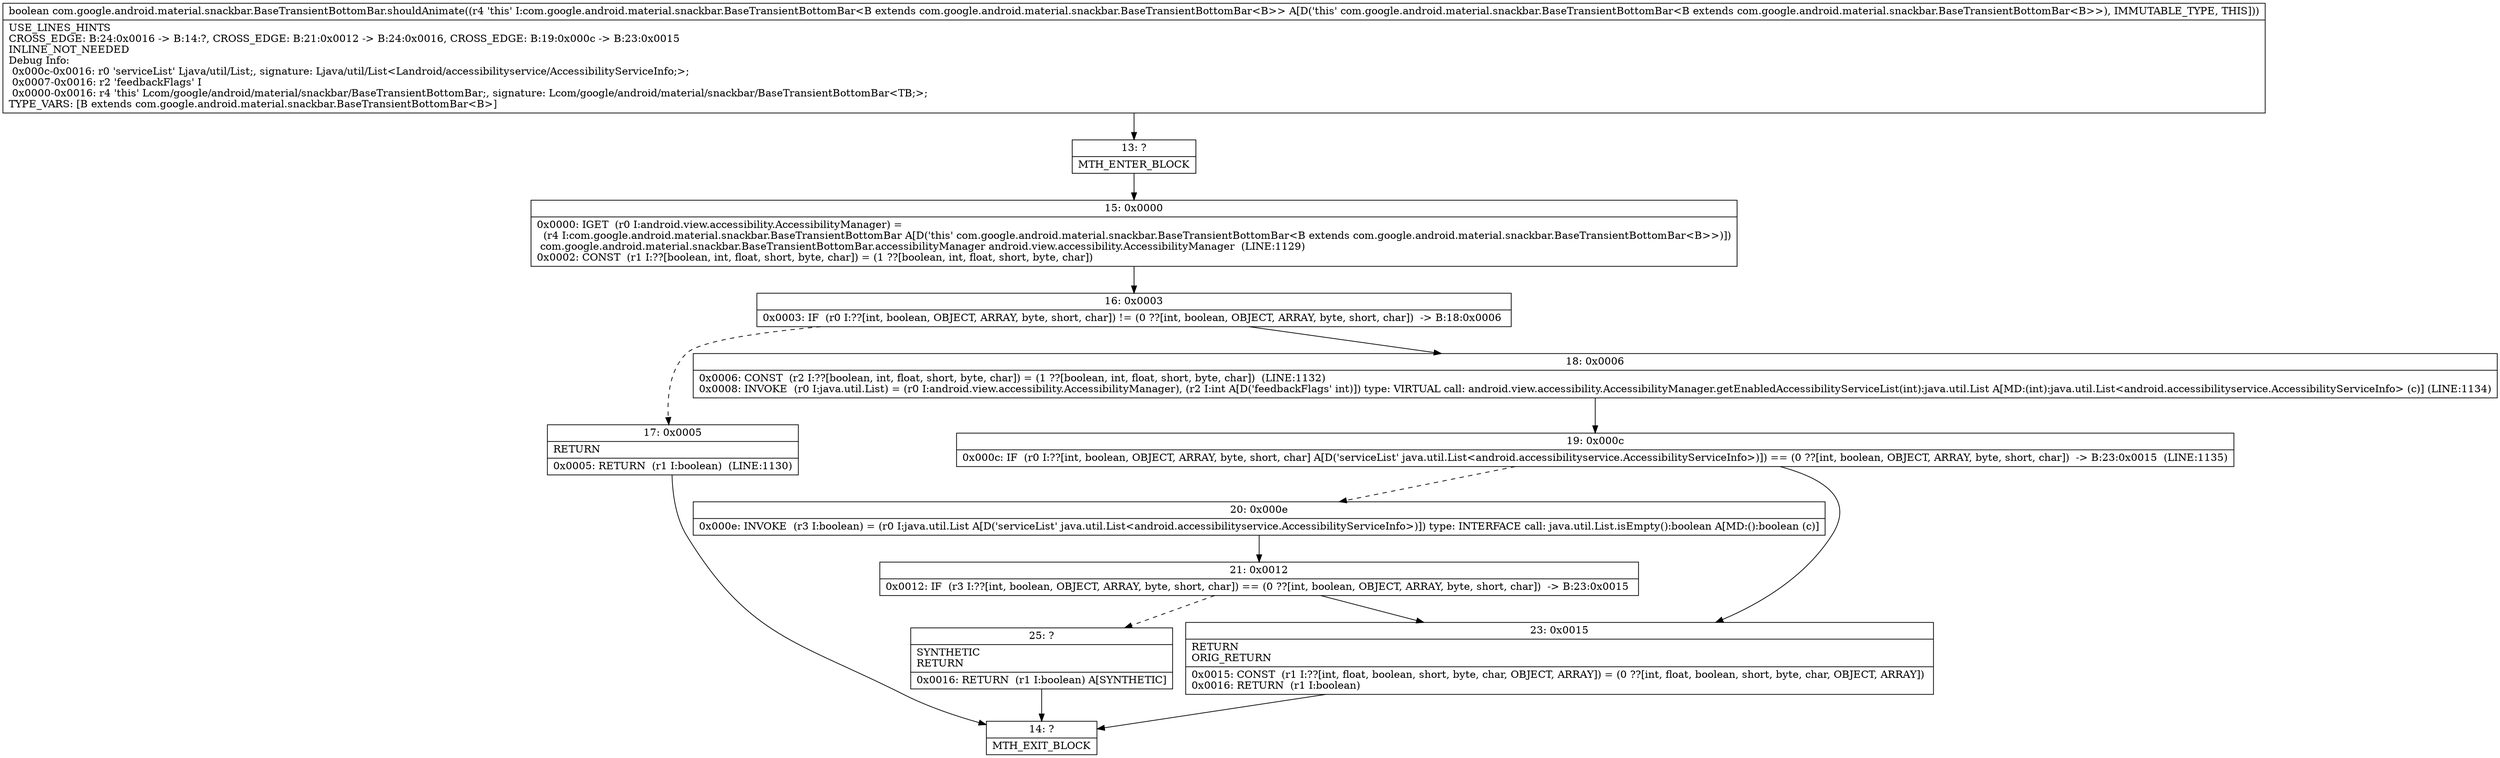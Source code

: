 digraph "CFG forcom.google.android.material.snackbar.BaseTransientBottomBar.shouldAnimate()Z" {
Node_13 [shape=record,label="{13\:\ ?|MTH_ENTER_BLOCK\l}"];
Node_15 [shape=record,label="{15\:\ 0x0000|0x0000: IGET  (r0 I:android.view.accessibility.AccessibilityManager) = \l  (r4 I:com.google.android.material.snackbar.BaseTransientBottomBar A[D('this' com.google.android.material.snackbar.BaseTransientBottomBar\<B extends com.google.android.material.snackbar.BaseTransientBottomBar\<B\>\>)])\l com.google.android.material.snackbar.BaseTransientBottomBar.accessibilityManager android.view.accessibility.AccessibilityManager  (LINE:1129)\l0x0002: CONST  (r1 I:??[boolean, int, float, short, byte, char]) = (1 ??[boolean, int, float, short, byte, char]) \l}"];
Node_16 [shape=record,label="{16\:\ 0x0003|0x0003: IF  (r0 I:??[int, boolean, OBJECT, ARRAY, byte, short, char]) != (0 ??[int, boolean, OBJECT, ARRAY, byte, short, char])  \-\> B:18:0x0006 \l}"];
Node_17 [shape=record,label="{17\:\ 0x0005|RETURN\l|0x0005: RETURN  (r1 I:boolean)  (LINE:1130)\l}"];
Node_14 [shape=record,label="{14\:\ ?|MTH_EXIT_BLOCK\l}"];
Node_18 [shape=record,label="{18\:\ 0x0006|0x0006: CONST  (r2 I:??[boolean, int, float, short, byte, char]) = (1 ??[boolean, int, float, short, byte, char])  (LINE:1132)\l0x0008: INVOKE  (r0 I:java.util.List) = (r0 I:android.view.accessibility.AccessibilityManager), (r2 I:int A[D('feedbackFlags' int)]) type: VIRTUAL call: android.view.accessibility.AccessibilityManager.getEnabledAccessibilityServiceList(int):java.util.List A[MD:(int):java.util.List\<android.accessibilityservice.AccessibilityServiceInfo\> (c)] (LINE:1134)\l}"];
Node_19 [shape=record,label="{19\:\ 0x000c|0x000c: IF  (r0 I:??[int, boolean, OBJECT, ARRAY, byte, short, char] A[D('serviceList' java.util.List\<android.accessibilityservice.AccessibilityServiceInfo\>)]) == (0 ??[int, boolean, OBJECT, ARRAY, byte, short, char])  \-\> B:23:0x0015  (LINE:1135)\l}"];
Node_20 [shape=record,label="{20\:\ 0x000e|0x000e: INVOKE  (r3 I:boolean) = (r0 I:java.util.List A[D('serviceList' java.util.List\<android.accessibilityservice.AccessibilityServiceInfo\>)]) type: INTERFACE call: java.util.List.isEmpty():boolean A[MD:():boolean (c)]\l}"];
Node_21 [shape=record,label="{21\:\ 0x0012|0x0012: IF  (r3 I:??[int, boolean, OBJECT, ARRAY, byte, short, char]) == (0 ??[int, boolean, OBJECT, ARRAY, byte, short, char])  \-\> B:23:0x0015 \l}"];
Node_25 [shape=record,label="{25\:\ ?|SYNTHETIC\lRETURN\l|0x0016: RETURN  (r1 I:boolean) A[SYNTHETIC]\l}"];
Node_23 [shape=record,label="{23\:\ 0x0015|RETURN\lORIG_RETURN\l|0x0015: CONST  (r1 I:??[int, float, boolean, short, byte, char, OBJECT, ARRAY]) = (0 ??[int, float, boolean, short, byte, char, OBJECT, ARRAY]) \l0x0016: RETURN  (r1 I:boolean) \l}"];
MethodNode[shape=record,label="{boolean com.google.android.material.snackbar.BaseTransientBottomBar.shouldAnimate((r4 'this' I:com.google.android.material.snackbar.BaseTransientBottomBar\<B extends com.google.android.material.snackbar.BaseTransientBottomBar\<B\>\> A[D('this' com.google.android.material.snackbar.BaseTransientBottomBar\<B extends com.google.android.material.snackbar.BaseTransientBottomBar\<B\>\>), IMMUTABLE_TYPE, THIS]))  | USE_LINES_HINTS\lCROSS_EDGE: B:24:0x0016 \-\> B:14:?, CROSS_EDGE: B:21:0x0012 \-\> B:24:0x0016, CROSS_EDGE: B:19:0x000c \-\> B:23:0x0015\lINLINE_NOT_NEEDED\lDebug Info:\l  0x000c\-0x0016: r0 'serviceList' Ljava\/util\/List;, signature: Ljava\/util\/List\<Landroid\/accessibilityservice\/AccessibilityServiceInfo;\>;\l  0x0007\-0x0016: r2 'feedbackFlags' I\l  0x0000\-0x0016: r4 'this' Lcom\/google\/android\/material\/snackbar\/BaseTransientBottomBar;, signature: Lcom\/google\/android\/material\/snackbar\/BaseTransientBottomBar\<TB;\>;\lTYPE_VARS: [B extends com.google.android.material.snackbar.BaseTransientBottomBar\<B\>]\l}"];
MethodNode -> Node_13;Node_13 -> Node_15;
Node_15 -> Node_16;
Node_16 -> Node_17[style=dashed];
Node_16 -> Node_18;
Node_17 -> Node_14;
Node_18 -> Node_19;
Node_19 -> Node_20[style=dashed];
Node_19 -> Node_23;
Node_20 -> Node_21;
Node_21 -> Node_23;
Node_21 -> Node_25[style=dashed];
Node_25 -> Node_14;
Node_23 -> Node_14;
}

